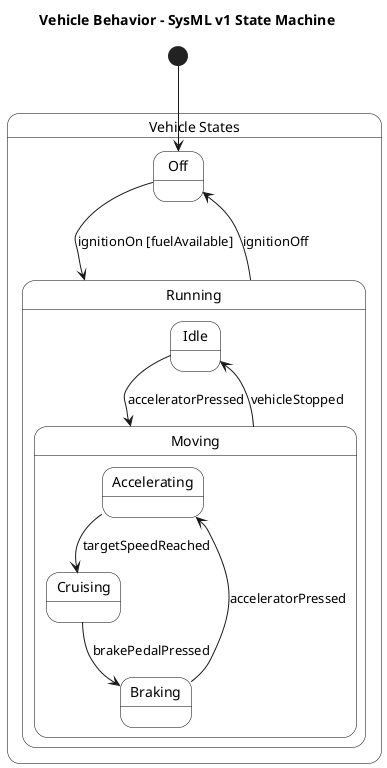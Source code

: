 @startuml
skinparam state {
    BackgroundColor White
    BorderColor Black
}

title "Vehicle Behavior - SysML v1 State Machine"

state "Vehicle States" as VehicleStates {
    state "Off" as Off
    
    state "Running" as Running {
        state "Idle" as Idle
        
        state "Moving" as Moving {
            state "Accelerating" as Accelerating
            state "Cruising" as Cruising
            state "Braking" as Braking
            
            Accelerating --> Cruising : targetSpeedReached
            Cruising --> Braking : brakePedalPressed
            Braking --> Accelerating : acceleratorPressed
        }
        
        Idle --> Moving : acceleratorPressed
        Moving --> Idle : vehicleStopped
    }
    
    Off --> Running : ignitionOn [fuelAvailable]
    Running --> Off : ignitionOff
}

' Initial state
[*] --> Off

@enduml